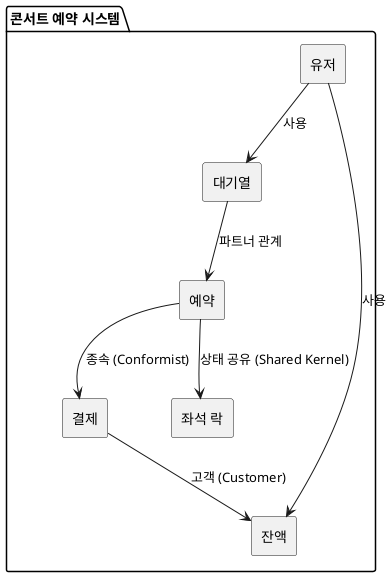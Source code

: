 @startuml
skinparam componentStyle rectangle

package "콘서트 예약 시스템" {

  [유저] as 유저
  [대기열] as 대기열
  [예약] as 예약
  [결제] as 결제
  [잔액] as 잔액
  [좌석 락] as 락
}

유저 --> 대기열 : 사용
대기열 --> 예약 : 파트너 관계
예약 --> 락 : 상태 공유 (Shared Kernel)
예약 --> 결제 : 종속 (Conformist)
결제 --> 잔액 : 고객 (Customer)
유저 --> 잔액 : 사용

@enduml